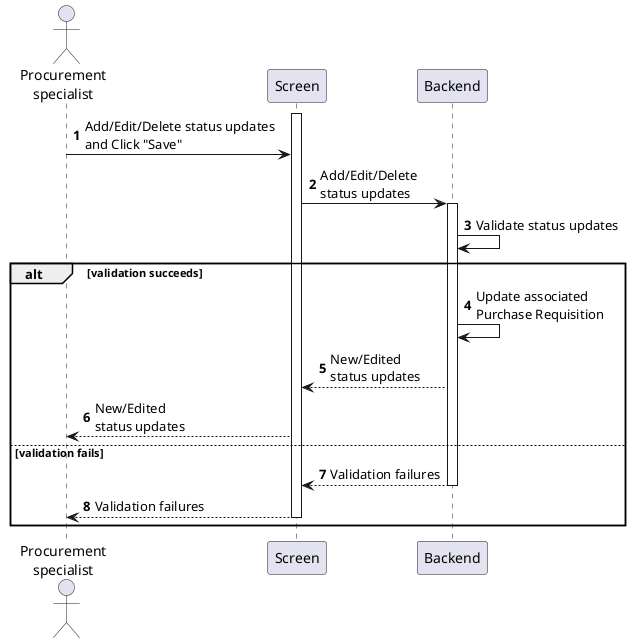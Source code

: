 @startuml purchase-order-update-status
autonumber

actor "Procurement\nspecialist" as a
participant Screen as f
participant Backend as b

activate f
a -> f : Add/Edit/Delete status updates\nand Click "Save"
f -> b : Add/Edit/Delete\nstatus updates
activate b
b -> b : Validate status updates

alt validation succeeds
    b -> b : Update associated\nPurchase Requisition
    b --> f : New/Edited\nstatus updates
    f --> a : New/Edited\nstatus updates
else validation fails
    return Validation failures
    f --> a : Validation failures
    deactivate f
end
@enduml